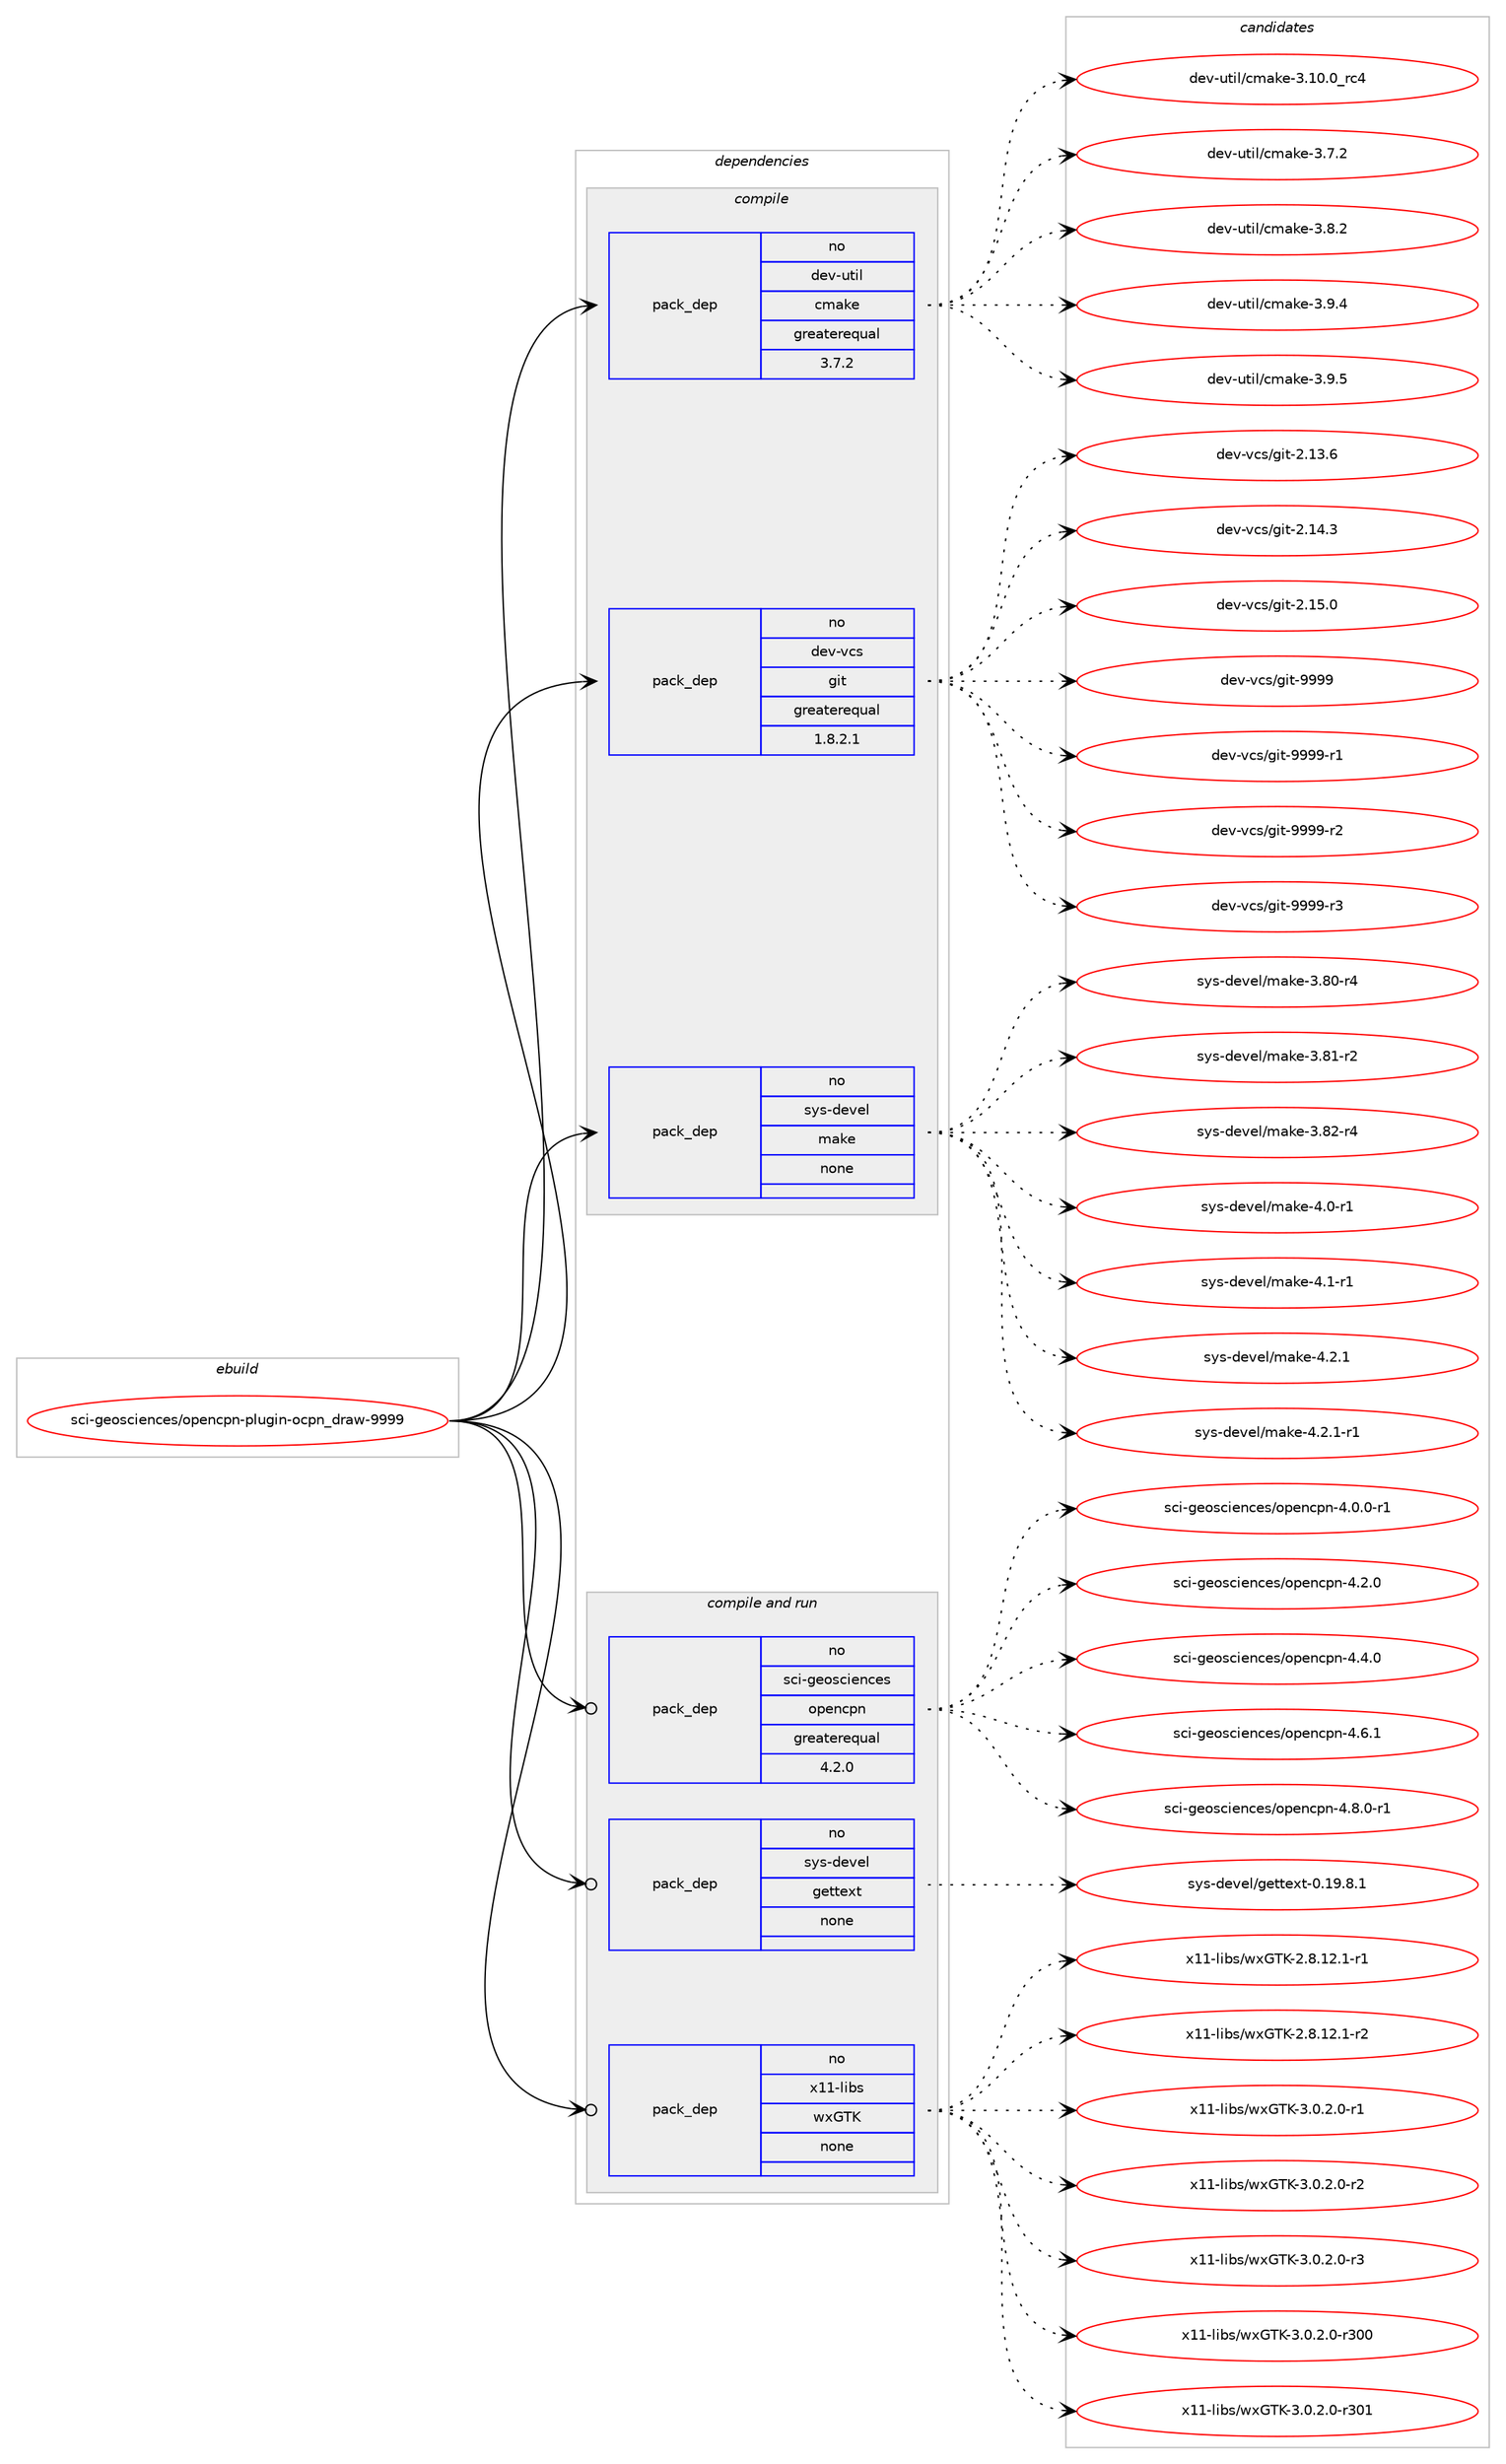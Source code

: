 digraph prolog {

# *************
# Graph options
# *************

newrank=true;
concentrate=true;
compound=true;
graph [rankdir=LR,fontname=Helvetica,fontsize=10,ranksep=1.5];#, ranksep=2.5, nodesep=0.2];
edge  [arrowhead=vee];
node  [fontname=Helvetica,fontsize=10];

# **********
# The ebuild
# **********

subgraph cluster_leftcol {
color=gray;
rank=same;
label=<<i>ebuild</i>>;
id [label="sci-geosciences/opencpn-plugin-ocpn_draw-9999", color=red, width=4, href="../sci-geosciences/opencpn-plugin-ocpn_draw-9999.svg"];
}

# ****************
# The dependencies
# ****************

subgraph cluster_midcol {
color=gray;
label=<<i>dependencies</i>>;
subgraph cluster_compile {
fillcolor="#eeeeee";
style=filled;
label=<<i>compile</i>>;
subgraph pack331399 {
dependency449241 [label=<<TABLE BORDER="0" CELLBORDER="1" CELLSPACING="0" CELLPADDING="4" WIDTH="220"><TR><TD ROWSPAN="6" CELLPADDING="30">pack_dep</TD></TR><TR><TD WIDTH="110">no</TD></TR><TR><TD>dev-util</TD></TR><TR><TD>cmake</TD></TR><TR><TD>greaterequal</TD></TR><TR><TD>3.7.2</TD></TR></TABLE>>, shape=none, color=blue];
}
id:e -> dependency449241:w [weight=20,style="solid",arrowhead="vee"];
subgraph pack331400 {
dependency449242 [label=<<TABLE BORDER="0" CELLBORDER="1" CELLSPACING="0" CELLPADDING="4" WIDTH="220"><TR><TD ROWSPAN="6" CELLPADDING="30">pack_dep</TD></TR><TR><TD WIDTH="110">no</TD></TR><TR><TD>dev-vcs</TD></TR><TR><TD>git</TD></TR><TR><TD>greaterequal</TD></TR><TR><TD>1.8.2.1</TD></TR></TABLE>>, shape=none, color=blue];
}
id:e -> dependency449242:w [weight=20,style="solid",arrowhead="vee"];
subgraph pack331401 {
dependency449243 [label=<<TABLE BORDER="0" CELLBORDER="1" CELLSPACING="0" CELLPADDING="4" WIDTH="220"><TR><TD ROWSPAN="6" CELLPADDING="30">pack_dep</TD></TR><TR><TD WIDTH="110">no</TD></TR><TR><TD>sys-devel</TD></TR><TR><TD>make</TD></TR><TR><TD>none</TD></TR><TR><TD></TD></TR></TABLE>>, shape=none, color=blue];
}
id:e -> dependency449243:w [weight=20,style="solid",arrowhead="vee"];
}
subgraph cluster_compileandrun {
fillcolor="#eeeeee";
style=filled;
label=<<i>compile and run</i>>;
subgraph pack331402 {
dependency449244 [label=<<TABLE BORDER="0" CELLBORDER="1" CELLSPACING="0" CELLPADDING="4" WIDTH="220"><TR><TD ROWSPAN="6" CELLPADDING="30">pack_dep</TD></TR><TR><TD WIDTH="110">no</TD></TR><TR><TD>sci-geosciences</TD></TR><TR><TD>opencpn</TD></TR><TR><TD>greaterequal</TD></TR><TR><TD>4.2.0</TD></TR></TABLE>>, shape=none, color=blue];
}
id:e -> dependency449244:w [weight=20,style="solid",arrowhead="odotvee"];
subgraph pack331403 {
dependency449245 [label=<<TABLE BORDER="0" CELLBORDER="1" CELLSPACING="0" CELLPADDING="4" WIDTH="220"><TR><TD ROWSPAN="6" CELLPADDING="30">pack_dep</TD></TR><TR><TD WIDTH="110">no</TD></TR><TR><TD>sys-devel</TD></TR><TR><TD>gettext</TD></TR><TR><TD>none</TD></TR><TR><TD></TD></TR></TABLE>>, shape=none, color=blue];
}
id:e -> dependency449245:w [weight=20,style="solid",arrowhead="odotvee"];
subgraph pack331404 {
dependency449246 [label=<<TABLE BORDER="0" CELLBORDER="1" CELLSPACING="0" CELLPADDING="4" WIDTH="220"><TR><TD ROWSPAN="6" CELLPADDING="30">pack_dep</TD></TR><TR><TD WIDTH="110">no</TD></TR><TR><TD>x11-libs</TD></TR><TR><TD>wxGTK</TD></TR><TR><TD>none</TD></TR><TR><TD></TD></TR></TABLE>>, shape=none, color=blue];
}
id:e -> dependency449246:w [weight=20,style="solid",arrowhead="odotvee"];
}
subgraph cluster_run {
fillcolor="#eeeeee";
style=filled;
label=<<i>run</i>>;
}
}

# **************
# The candidates
# **************

subgraph cluster_choices {
rank=same;
color=gray;
label=<<i>candidates</i>>;

subgraph choice331399 {
color=black;
nodesep=1;
choice1001011184511711610510847991099710710145514649484648951149952 [label="dev-util/cmake-3.10.0_rc4", color=red, width=4,href="../dev-util/cmake-3.10.0_rc4.svg"];
choice10010111845117116105108479910997107101455146554650 [label="dev-util/cmake-3.7.2", color=red, width=4,href="../dev-util/cmake-3.7.2.svg"];
choice10010111845117116105108479910997107101455146564650 [label="dev-util/cmake-3.8.2", color=red, width=4,href="../dev-util/cmake-3.8.2.svg"];
choice10010111845117116105108479910997107101455146574652 [label="dev-util/cmake-3.9.4", color=red, width=4,href="../dev-util/cmake-3.9.4.svg"];
choice10010111845117116105108479910997107101455146574653 [label="dev-util/cmake-3.9.5", color=red, width=4,href="../dev-util/cmake-3.9.5.svg"];
dependency449241:e -> choice1001011184511711610510847991099710710145514649484648951149952:w [style=dotted,weight="100"];
dependency449241:e -> choice10010111845117116105108479910997107101455146554650:w [style=dotted,weight="100"];
dependency449241:e -> choice10010111845117116105108479910997107101455146564650:w [style=dotted,weight="100"];
dependency449241:e -> choice10010111845117116105108479910997107101455146574652:w [style=dotted,weight="100"];
dependency449241:e -> choice10010111845117116105108479910997107101455146574653:w [style=dotted,weight="100"];
}
subgraph choice331400 {
color=black;
nodesep=1;
choice10010111845118991154710310511645504649514654 [label="dev-vcs/git-2.13.6", color=red, width=4,href="../dev-vcs/git-2.13.6.svg"];
choice10010111845118991154710310511645504649524651 [label="dev-vcs/git-2.14.3", color=red, width=4,href="../dev-vcs/git-2.14.3.svg"];
choice10010111845118991154710310511645504649534648 [label="dev-vcs/git-2.15.0", color=red, width=4,href="../dev-vcs/git-2.15.0.svg"];
choice1001011184511899115471031051164557575757 [label="dev-vcs/git-9999", color=red, width=4,href="../dev-vcs/git-9999.svg"];
choice10010111845118991154710310511645575757574511449 [label="dev-vcs/git-9999-r1", color=red, width=4,href="../dev-vcs/git-9999-r1.svg"];
choice10010111845118991154710310511645575757574511450 [label="dev-vcs/git-9999-r2", color=red, width=4,href="../dev-vcs/git-9999-r2.svg"];
choice10010111845118991154710310511645575757574511451 [label="dev-vcs/git-9999-r3", color=red, width=4,href="../dev-vcs/git-9999-r3.svg"];
dependency449242:e -> choice10010111845118991154710310511645504649514654:w [style=dotted,weight="100"];
dependency449242:e -> choice10010111845118991154710310511645504649524651:w [style=dotted,weight="100"];
dependency449242:e -> choice10010111845118991154710310511645504649534648:w [style=dotted,weight="100"];
dependency449242:e -> choice1001011184511899115471031051164557575757:w [style=dotted,weight="100"];
dependency449242:e -> choice10010111845118991154710310511645575757574511449:w [style=dotted,weight="100"];
dependency449242:e -> choice10010111845118991154710310511645575757574511450:w [style=dotted,weight="100"];
dependency449242:e -> choice10010111845118991154710310511645575757574511451:w [style=dotted,weight="100"];
}
subgraph choice331401 {
color=black;
nodesep=1;
choice11512111545100101118101108471099710710145514656484511452 [label="sys-devel/make-3.80-r4", color=red, width=4,href="../sys-devel/make-3.80-r4.svg"];
choice11512111545100101118101108471099710710145514656494511450 [label="sys-devel/make-3.81-r2", color=red, width=4,href="../sys-devel/make-3.81-r2.svg"];
choice11512111545100101118101108471099710710145514656504511452 [label="sys-devel/make-3.82-r4", color=red, width=4,href="../sys-devel/make-3.82-r4.svg"];
choice115121115451001011181011084710997107101455246484511449 [label="sys-devel/make-4.0-r1", color=red, width=4,href="../sys-devel/make-4.0-r1.svg"];
choice115121115451001011181011084710997107101455246494511449 [label="sys-devel/make-4.1-r1", color=red, width=4,href="../sys-devel/make-4.1-r1.svg"];
choice115121115451001011181011084710997107101455246504649 [label="sys-devel/make-4.2.1", color=red, width=4,href="../sys-devel/make-4.2.1.svg"];
choice1151211154510010111810110847109971071014552465046494511449 [label="sys-devel/make-4.2.1-r1", color=red, width=4,href="../sys-devel/make-4.2.1-r1.svg"];
dependency449243:e -> choice11512111545100101118101108471099710710145514656484511452:w [style=dotted,weight="100"];
dependency449243:e -> choice11512111545100101118101108471099710710145514656494511450:w [style=dotted,weight="100"];
dependency449243:e -> choice11512111545100101118101108471099710710145514656504511452:w [style=dotted,weight="100"];
dependency449243:e -> choice115121115451001011181011084710997107101455246484511449:w [style=dotted,weight="100"];
dependency449243:e -> choice115121115451001011181011084710997107101455246494511449:w [style=dotted,weight="100"];
dependency449243:e -> choice115121115451001011181011084710997107101455246504649:w [style=dotted,weight="100"];
dependency449243:e -> choice1151211154510010111810110847109971071014552465046494511449:w [style=dotted,weight="100"];
}
subgraph choice331402 {
color=black;
nodesep=1;
choice1159910545103101111115991051011109910111547111112101110991121104552464846484511449 [label="sci-geosciences/opencpn-4.0.0-r1", color=red, width=4,href="../sci-geosciences/opencpn-4.0.0-r1.svg"];
choice115991054510310111111599105101110991011154711111210111099112110455246504648 [label="sci-geosciences/opencpn-4.2.0", color=red, width=4,href="../sci-geosciences/opencpn-4.2.0.svg"];
choice115991054510310111111599105101110991011154711111210111099112110455246524648 [label="sci-geosciences/opencpn-4.4.0", color=red, width=4,href="../sci-geosciences/opencpn-4.4.0.svg"];
choice115991054510310111111599105101110991011154711111210111099112110455246544649 [label="sci-geosciences/opencpn-4.6.1", color=red, width=4,href="../sci-geosciences/opencpn-4.6.1.svg"];
choice1159910545103101111115991051011109910111547111112101110991121104552465646484511449 [label="sci-geosciences/opencpn-4.8.0-r1", color=red, width=4,href="../sci-geosciences/opencpn-4.8.0-r1.svg"];
dependency449244:e -> choice1159910545103101111115991051011109910111547111112101110991121104552464846484511449:w [style=dotted,weight="100"];
dependency449244:e -> choice115991054510310111111599105101110991011154711111210111099112110455246504648:w [style=dotted,weight="100"];
dependency449244:e -> choice115991054510310111111599105101110991011154711111210111099112110455246524648:w [style=dotted,weight="100"];
dependency449244:e -> choice115991054510310111111599105101110991011154711111210111099112110455246544649:w [style=dotted,weight="100"];
dependency449244:e -> choice1159910545103101111115991051011109910111547111112101110991121104552465646484511449:w [style=dotted,weight="100"];
}
subgraph choice331403 {
color=black;
nodesep=1;
choice1151211154510010111810110847103101116116101120116454846495746564649 [label="sys-devel/gettext-0.19.8.1", color=red, width=4,href="../sys-devel/gettext-0.19.8.1.svg"];
dependency449245:e -> choice1151211154510010111810110847103101116116101120116454846495746564649:w [style=dotted,weight="100"];
}
subgraph choice331404 {
color=black;
nodesep=1;
choice12049494510810598115471191207184754550465646495046494511449 [label="x11-libs/wxGTK-2.8.12.1-r1", color=red, width=4,href="../x11-libs/wxGTK-2.8.12.1-r1.svg"];
choice12049494510810598115471191207184754550465646495046494511450 [label="x11-libs/wxGTK-2.8.12.1-r2", color=red, width=4,href="../x11-libs/wxGTK-2.8.12.1-r2.svg"];
choice120494945108105981154711912071847545514648465046484511449 [label="x11-libs/wxGTK-3.0.2.0-r1", color=red, width=4,href="../x11-libs/wxGTK-3.0.2.0-r1.svg"];
choice120494945108105981154711912071847545514648465046484511450 [label="x11-libs/wxGTK-3.0.2.0-r2", color=red, width=4,href="../x11-libs/wxGTK-3.0.2.0-r2.svg"];
choice120494945108105981154711912071847545514648465046484511451 [label="x11-libs/wxGTK-3.0.2.0-r3", color=red, width=4,href="../x11-libs/wxGTK-3.0.2.0-r3.svg"];
choice1204949451081059811547119120718475455146484650464845114514848 [label="x11-libs/wxGTK-3.0.2.0-r300", color=red, width=4,href="../x11-libs/wxGTK-3.0.2.0-r300.svg"];
choice1204949451081059811547119120718475455146484650464845114514849 [label="x11-libs/wxGTK-3.0.2.0-r301", color=red, width=4,href="../x11-libs/wxGTK-3.0.2.0-r301.svg"];
dependency449246:e -> choice12049494510810598115471191207184754550465646495046494511449:w [style=dotted,weight="100"];
dependency449246:e -> choice12049494510810598115471191207184754550465646495046494511450:w [style=dotted,weight="100"];
dependency449246:e -> choice120494945108105981154711912071847545514648465046484511449:w [style=dotted,weight="100"];
dependency449246:e -> choice120494945108105981154711912071847545514648465046484511450:w [style=dotted,weight="100"];
dependency449246:e -> choice120494945108105981154711912071847545514648465046484511451:w [style=dotted,weight="100"];
dependency449246:e -> choice1204949451081059811547119120718475455146484650464845114514848:w [style=dotted,weight="100"];
dependency449246:e -> choice1204949451081059811547119120718475455146484650464845114514849:w [style=dotted,weight="100"];
}
}

}

